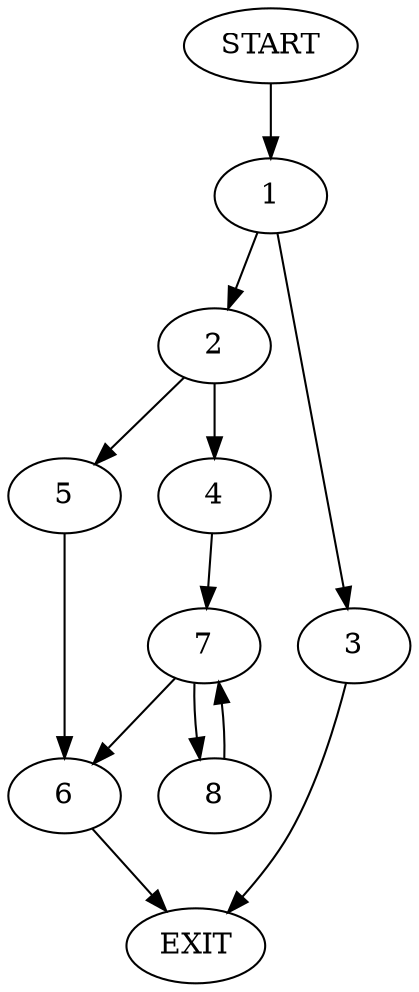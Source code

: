 digraph {
0 [label="START"]
9 [label="EXIT"]
0 -> 1
1 -> 2
1 -> 3
3 -> 9
2 -> 4
2 -> 5
5 -> 6
4 -> 7
6 -> 9
7 -> 6
7 -> 8
8 -> 7
}
